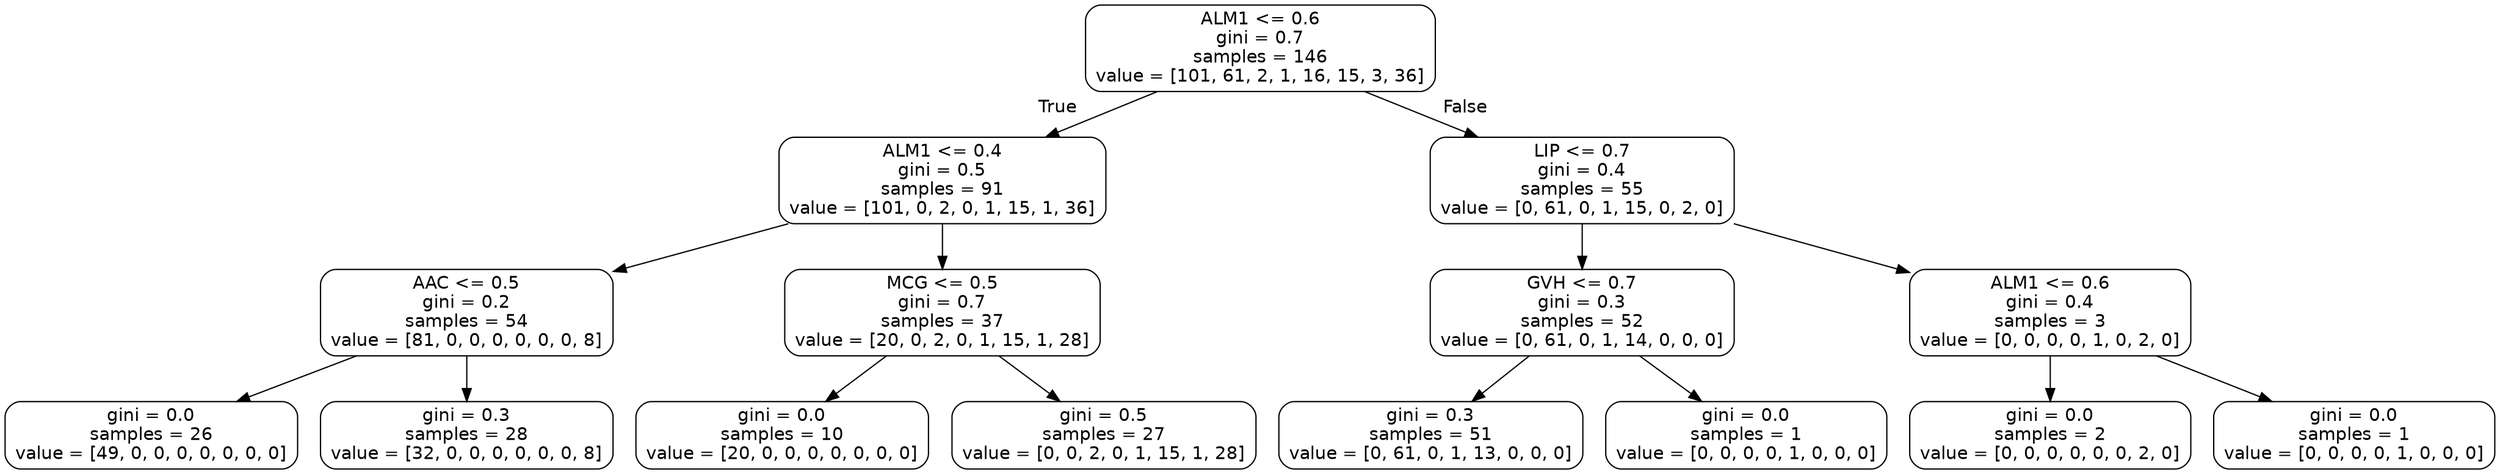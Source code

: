 digraph Tree {
node [shape=box, style="rounded", color="black", fontname=helvetica] ;
edge [fontname=helvetica] ;
0 [label="ALM1 <= 0.6\ngini = 0.7\nsamples = 146\nvalue = [101, 61, 2, 1, 16, 15, 3, 36]"] ;
1 [label="ALM1 <= 0.4\ngini = 0.5\nsamples = 91\nvalue = [101, 0, 2, 0, 1, 15, 1, 36]"] ;
0 -> 1 [labeldistance=2.5, labelangle=45, headlabel="True"] ;
2 [label="AAC <= 0.5\ngini = 0.2\nsamples = 54\nvalue = [81, 0, 0, 0, 0, 0, 0, 8]"] ;
1 -> 2 ;
3 [label="gini = 0.0\nsamples = 26\nvalue = [49, 0, 0, 0, 0, 0, 0, 0]"] ;
2 -> 3 ;
4 [label="gini = 0.3\nsamples = 28\nvalue = [32, 0, 0, 0, 0, 0, 0, 8]"] ;
2 -> 4 ;
5 [label="MCG <= 0.5\ngini = 0.7\nsamples = 37\nvalue = [20, 0, 2, 0, 1, 15, 1, 28]"] ;
1 -> 5 ;
6 [label="gini = 0.0\nsamples = 10\nvalue = [20, 0, 0, 0, 0, 0, 0, 0]"] ;
5 -> 6 ;
7 [label="gini = 0.5\nsamples = 27\nvalue = [0, 0, 2, 0, 1, 15, 1, 28]"] ;
5 -> 7 ;
8 [label="LIP <= 0.7\ngini = 0.4\nsamples = 55\nvalue = [0, 61, 0, 1, 15, 0, 2, 0]"] ;
0 -> 8 [labeldistance=2.5, labelangle=-45, headlabel="False"] ;
9 [label="GVH <= 0.7\ngini = 0.3\nsamples = 52\nvalue = [0, 61, 0, 1, 14, 0, 0, 0]"] ;
8 -> 9 ;
10 [label="gini = 0.3\nsamples = 51\nvalue = [0, 61, 0, 1, 13, 0, 0, 0]"] ;
9 -> 10 ;
11 [label="gini = 0.0\nsamples = 1\nvalue = [0, 0, 0, 0, 1, 0, 0, 0]"] ;
9 -> 11 ;
12 [label="ALM1 <= 0.6\ngini = 0.4\nsamples = 3\nvalue = [0, 0, 0, 0, 1, 0, 2, 0]"] ;
8 -> 12 ;
13 [label="gini = 0.0\nsamples = 2\nvalue = [0, 0, 0, 0, 0, 0, 2, 0]"] ;
12 -> 13 ;
14 [label="gini = 0.0\nsamples = 1\nvalue = [0, 0, 0, 0, 1, 0, 0, 0]"] ;
12 -> 14 ;
}
